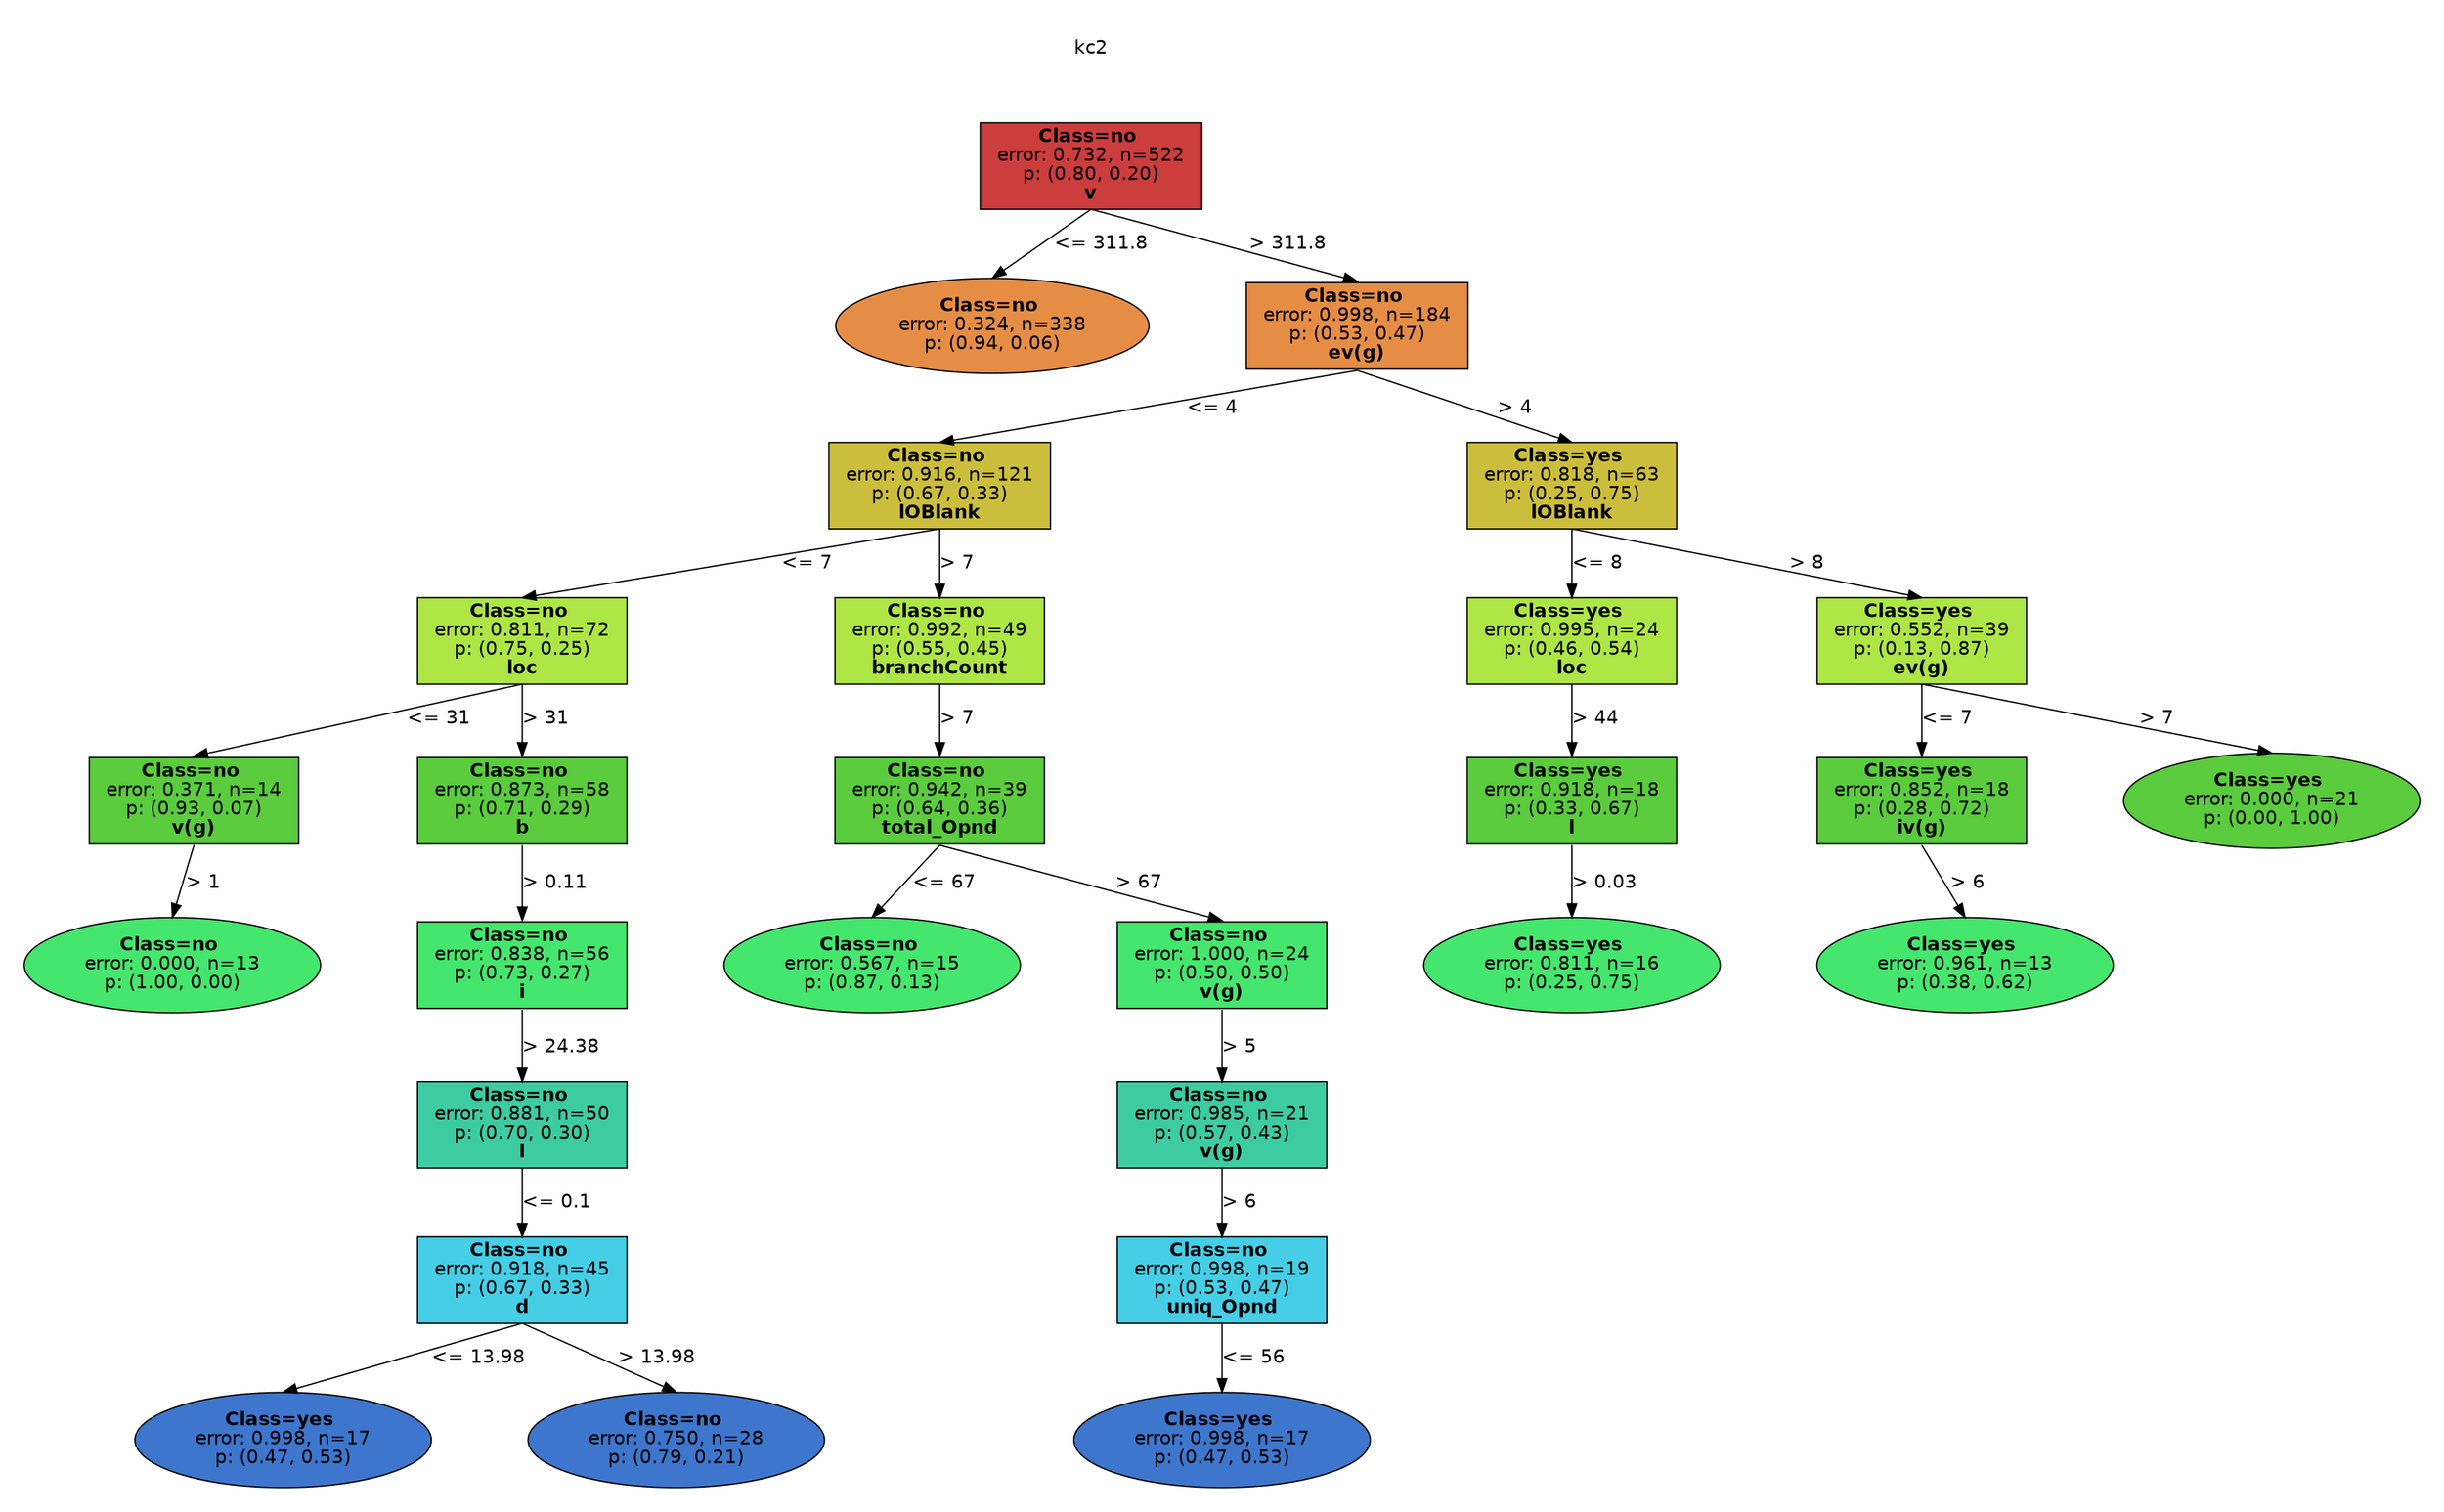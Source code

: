 digraph Tree {
splines=false;
graph [pad=".25", ranksep="0.5", nodesep="1"];
node [shape=rect, style="filled", color="black", fontname="helvetica",fillcolor="white"] ;
edge [fontname="helvetica"] ;
0 [label="kc2", shape=plaintext];
0:s -> 1:n [style=invis];   
1 [label=<<b> Class=no </b> <br/> error: 0.732, n=522 <br/> p: (0.80, 0.20) <br/><b>v</b>>, fillcolor="0.000 0.7 0.800", shape="rect"];
2 [label=<<b> Class=no </b> <br/> error: 0.324, n=338 <br/> p: (0.94, 0.06) >, fillcolor="0.075 0.7 0.900", shape="oval"];
1:s -> 2:n [label="<= 311.8"] ;
3 [label=<<b> Class=no </b> <br/> error: 0.998, n=184 <br/> p: (0.53, 0.47) <br/><b>ev(g)</b>>, fillcolor="0.075 0.7 0.900", shape="rect"];
1:s -> 3:n [label="> 311.8"] ;
4 [label=<<b> Class=no </b> <br/> error: 0.916, n=121 <br/> p: (0.67, 0.33) <br/><b>lOBlank</b>>, fillcolor="0.150 0.7 0.800", shape="rect"];
3:s -> 4:n [label="<= 4"] ;
5 [label=<<b> Class=no </b> <br/> error: 0.811, n=72 <br/> p: (0.75, 0.25) <br/><b>loc</b>>, fillcolor="0.225 0.7 0.900", shape="rect"];
4:s -> 5:n [label="<= 7"] ;
6 [label=<<b> Class=no </b> <br/> error: 0.371, n=14 <br/> p: (0.93, 0.07) <br/><b>v(g)</b>>, fillcolor="0.300 0.7 0.800", shape="rect"];
5:s -> 6:n [label="<= 31"] ;
7 [label=<<b> Class=no </b> <br/> error: 0.000, n=13 <br/> p: (1.00, 0.00) >, fillcolor="0.375 0.7 0.900", shape="oval"];
6:s -> 7:n [label="> 1"] ;
8 [label=<<b> Class=no </b> <br/> error: 0.873, n=58 <br/> p: (0.71, 0.29) <br/><b>b</b>>, fillcolor="0.300 0.7 0.800", shape="rect"];
5:s -> 8:n [label="> 31"] ;
9 [label=<<b> Class=no </b> <br/> error: 0.838, n=56 <br/> p: (0.73, 0.27) <br/><b>i</b>>, fillcolor="0.375 0.7 0.900", shape="rect"];
8:s -> 9:n [label="> 0.11"] ;
10 [label=<<b> Class=no </b> <br/> error: 0.881, n=50 <br/> p: (0.70, 0.30) <br/><b>l</b>>, fillcolor="0.450 0.7 0.800", shape="rect"];
9:s -> 10:n [label="> 24.38"] ;
11 [label=<<b> Class=no </b> <br/> error: 0.918, n=45 <br/> p: (0.67, 0.33) <br/><b>d</b>>, fillcolor="0.525 0.7 0.900", shape="rect"];
10:s -> 11:n [label="<= 0.1"] ;
12 [label=<<b> Class=yes </b> <br/> error: 0.998, n=17 <br/> p: (0.47, 0.53) >, fillcolor="0.600 0.7 0.800", shape="oval"];
11:s -> 12:n [label="<= 13.98"] ;
13 [label=<<b> Class=no </b> <br/> error: 0.750, n=28 <br/> p: (0.79, 0.21) >, fillcolor="0.600 0.7 0.800", shape="oval"];
11:s -> 13:n [label="> 13.98"] ;
14 [label=<<b> Class=no </b> <br/> error: 0.992, n=49 <br/> p: (0.55, 0.45) <br/><b>branchCount</b>>, fillcolor="0.225 0.7 0.900", shape="rect"];
4:s -> 14:n [label="> 7"] ;
15 [label=<<b> Class=no </b> <br/> error: 0.942, n=39 <br/> p: (0.64, 0.36) <br/><b>total_Opnd</b>>, fillcolor="0.300 0.7 0.800", shape="rect"];
14:s -> 15:n [label="> 7"] ;
16 [label=<<b> Class=no </b> <br/> error: 0.567, n=15 <br/> p: (0.87, 0.13) >, fillcolor="0.375 0.7 0.900", shape="oval"];
15:s -> 16:n [label="<= 67"] ;
17 [label=<<b> Class=no </b> <br/> error: 1.000, n=24 <br/> p: (0.50, 0.50) <br/><b>v(g)</b>>, fillcolor="0.375 0.7 0.900", shape="rect"];
15:s -> 17:n [label="> 67"] ;
18 [label=<<b> Class=no </b> <br/> error: 0.985, n=21 <br/> p: (0.57, 0.43) <br/><b>v(g)</b>>, fillcolor="0.450 0.7 0.800", shape="rect"];
17:s -> 18:n [label="> 5"] ;
19 [label=<<b> Class=no </b> <br/> error: 0.998, n=19 <br/> p: (0.53, 0.47) <br/><b>uniq_Opnd</b>>, fillcolor="0.525 0.7 0.900", shape="rect"];
18:s -> 19:n [label="> 6"] ;
20 [label=<<b> Class=yes </b> <br/> error: 0.998, n=17 <br/> p: (0.47, 0.53) >, fillcolor="0.600 0.7 0.800", shape="oval"];
19:s -> 20:n [label="<= 56"] ;
21 [label=<<b> Class=yes </b> <br/> error: 0.818, n=63 <br/> p: (0.25, 0.75) <br/><b>lOBlank</b>>, fillcolor="0.150 0.7 0.800", shape="rect"];
3:s -> 21:n [label="> 4"] ;
22 [label=<<b> Class=yes </b> <br/> error: 0.995, n=24 <br/> p: (0.46, 0.54) <br/><b>loc</b>>, fillcolor="0.225 0.7 0.900", shape="rect"];
21:s -> 22:n [label="<= 8"] ;
23 [label=<<b> Class=yes </b> <br/> error: 0.918, n=18 <br/> p: (0.33, 0.67) <br/><b>l</b>>, fillcolor="0.300 0.7 0.800", shape="rect"];
22:s -> 23:n [label="> 44"] ;
24 [label=<<b> Class=yes </b> <br/> error: 0.811, n=16 <br/> p: (0.25, 0.75) >, fillcolor="0.375 0.7 0.900", shape="oval"];
23:s -> 24:n [label="> 0.03"] ;
25 [label=<<b> Class=yes </b> <br/> error: 0.552, n=39 <br/> p: (0.13, 0.87) <br/><b>ev(g)</b>>, fillcolor="0.225 0.7 0.900", shape="rect"];
21:s -> 25:n [label="> 8"] ;
26 [label=<<b> Class=yes </b> <br/> error: 0.852, n=18 <br/> p: (0.28, 0.72) <br/><b>iv(g)</b>>, fillcolor="0.300 0.7 0.800", shape="rect"];
25:s -> 26:n [label="<= 7"] ;
27 [label=<<b> Class=yes </b> <br/> error: 0.961, n=13 <br/> p: (0.38, 0.62) >, fillcolor="0.375 0.7 0.900", shape="oval"];
26:s -> 27:n [label="> 6"] ;
28 [label=<<b> Class=yes </b> <br/> error: 0.000, n=21 <br/> p: (0.00, 1.00) >, fillcolor="0.300 0.7 0.800", shape="oval"];
25:s -> 28:n [label="> 7"] ;

}